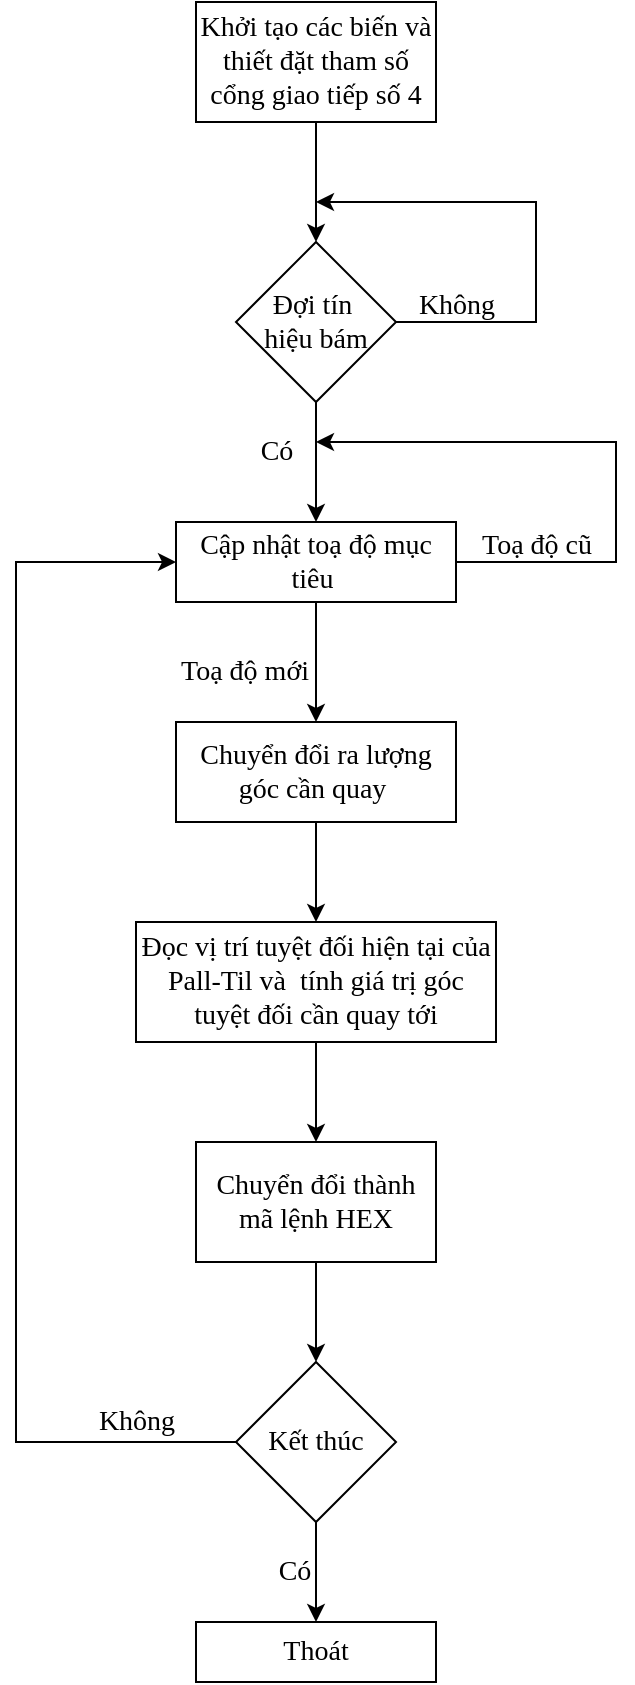 <mxfile version="24.7.1" type="github">
  <diagram name="Trang-1" id="7I5TakukpGJHKjL8-30x">
    <mxGraphModel dx="756" dy="388" grid="1" gridSize="10" guides="1" tooltips="1" connect="1" arrows="1" fold="1" page="1" pageScale="1" pageWidth="850" pageHeight="1100" math="0" shadow="0">
      <root>
        <mxCell id="0" />
        <mxCell id="1" parent="0" />
        <mxCell id="GQ-Tv65XWMKTHMrCsf23-3" value="" style="edgeStyle=orthogonalEdgeStyle;rounded=0;orthogonalLoop=1;jettySize=auto;html=1;fontFamily=Times New Roman;fontSize=14;" edge="1" parent="1" source="GQ-Tv65XWMKTHMrCsf23-1" target="GQ-Tv65XWMKTHMrCsf23-2">
          <mxGeometry relative="1" as="geometry" />
        </mxCell>
        <mxCell id="GQ-Tv65XWMKTHMrCsf23-1" value="Khởi tạo các biến và thiết đặt tham số cổng giao tiếp số 4" style="rounded=0;whiteSpace=wrap;html=1;fontFamily=Times New Roman;fontSize=14;" vertex="1" parent="1">
          <mxGeometry x="310" y="50" width="120" height="60" as="geometry" />
        </mxCell>
        <mxCell id="GQ-Tv65XWMKTHMrCsf23-5" value="" style="edgeStyle=orthogonalEdgeStyle;rounded=0;orthogonalLoop=1;jettySize=auto;html=1;fontFamily=Times New Roman;fontSize=14;" edge="1" parent="1" source="GQ-Tv65XWMKTHMrCsf23-2" target="GQ-Tv65XWMKTHMrCsf23-4">
          <mxGeometry relative="1" as="geometry" />
        </mxCell>
        <mxCell id="GQ-Tv65XWMKTHMrCsf23-14" style="edgeStyle=orthogonalEdgeStyle;rounded=0;orthogonalLoop=1;jettySize=auto;html=1;exitX=1;exitY=0.5;exitDx=0;exitDy=0;fontFamily=Times New Roman;fontSize=14;" edge="1" parent="1" source="GQ-Tv65XWMKTHMrCsf23-2">
          <mxGeometry relative="1" as="geometry">
            <mxPoint x="370" y="150" as="targetPoint" />
            <Array as="points">
              <mxPoint x="480" y="210" />
              <mxPoint x="480" y="150" />
            </Array>
          </mxGeometry>
        </mxCell>
        <mxCell id="GQ-Tv65XWMKTHMrCsf23-2" value="Đợi tín&amp;nbsp;&lt;div style=&quot;font-size: 14px;&quot;&gt;hiệu bám&lt;/div&gt;" style="rhombus;whiteSpace=wrap;html=1;rounded=0;fontFamily=Times New Roman;fontSize=14;" vertex="1" parent="1">
          <mxGeometry x="330" y="170" width="80" height="80" as="geometry" />
        </mxCell>
        <mxCell id="GQ-Tv65XWMKTHMrCsf23-7" value="" style="edgeStyle=orthogonalEdgeStyle;rounded=0;orthogonalLoop=1;jettySize=auto;html=1;fontFamily=Times New Roman;fontSize=14;" edge="1" parent="1" source="GQ-Tv65XWMKTHMrCsf23-4" target="GQ-Tv65XWMKTHMrCsf23-6">
          <mxGeometry relative="1" as="geometry" />
        </mxCell>
        <mxCell id="GQ-Tv65XWMKTHMrCsf23-24" style="edgeStyle=orthogonalEdgeStyle;rounded=0;orthogonalLoop=1;jettySize=auto;html=1;exitX=1;exitY=0.5;exitDx=0;exitDy=0;fontFamily=Times New Roman;fontSize=14;" edge="1" parent="1" source="GQ-Tv65XWMKTHMrCsf23-4" target="GQ-Tv65XWMKTHMrCsf23-16">
          <mxGeometry relative="1" as="geometry">
            <mxPoint x="390" y="270" as="targetPoint" />
            <Array as="points">
              <mxPoint x="520" y="330" />
              <mxPoint x="520" y="270" />
            </Array>
          </mxGeometry>
        </mxCell>
        <mxCell id="GQ-Tv65XWMKTHMrCsf23-4" value="Cập nhật toạ độ mục tiêu&amp;nbsp;" style="whiteSpace=wrap;html=1;rounded=0;fontFamily=Times New Roman;fontSize=14;" vertex="1" parent="1">
          <mxGeometry x="300" y="310" width="140" height="40" as="geometry" />
        </mxCell>
        <mxCell id="GQ-Tv65XWMKTHMrCsf23-9" value="" style="edgeStyle=orthogonalEdgeStyle;rounded=0;orthogonalLoop=1;jettySize=auto;html=1;fontFamily=Times New Roman;fontSize=14;" edge="1" parent="1" source="GQ-Tv65XWMKTHMrCsf23-6" target="GQ-Tv65XWMKTHMrCsf23-8">
          <mxGeometry relative="1" as="geometry" />
        </mxCell>
        <mxCell id="GQ-Tv65XWMKTHMrCsf23-6" value="Chuyển đổi ra lượng góc cần quay&amp;nbsp;" style="whiteSpace=wrap;html=1;rounded=0;fontFamily=Times New Roman;fontSize=14;" vertex="1" parent="1">
          <mxGeometry x="300" y="410" width="140" height="50" as="geometry" />
        </mxCell>
        <mxCell id="GQ-Tv65XWMKTHMrCsf23-11" value="" style="edgeStyle=orthogonalEdgeStyle;rounded=0;orthogonalLoop=1;jettySize=auto;html=1;fontFamily=Times New Roman;fontSize=14;" edge="1" parent="1" source="GQ-Tv65XWMKTHMrCsf23-8" target="GQ-Tv65XWMKTHMrCsf23-10">
          <mxGeometry relative="1" as="geometry" />
        </mxCell>
        <mxCell id="GQ-Tv65XWMKTHMrCsf23-8" value="Đọc vị trí tuyệt đối hiện tại của Pall-Til và&amp;nbsp; tính giá trị góc tuyệt đối cần quay tới" style="whiteSpace=wrap;html=1;rounded=0;fontFamily=Times New Roman;fontSize=14;" vertex="1" parent="1">
          <mxGeometry x="280" y="510" width="180" height="60" as="geometry" />
        </mxCell>
        <mxCell id="GQ-Tv65XWMKTHMrCsf23-28" value="" style="edgeStyle=orthogonalEdgeStyle;rounded=0;orthogonalLoop=1;jettySize=auto;html=1;fontFamily=Times New Roman;fontSize=14;" edge="1" parent="1" source="GQ-Tv65XWMKTHMrCsf23-10" target="GQ-Tv65XWMKTHMrCsf23-27">
          <mxGeometry relative="1" as="geometry" />
        </mxCell>
        <mxCell id="GQ-Tv65XWMKTHMrCsf23-10" value="Chuyển đổi thành mã lệnh HEX" style="whiteSpace=wrap;html=1;rounded=0;fontFamily=Times New Roman;fontSize=14;" vertex="1" parent="1">
          <mxGeometry x="310" y="620" width="120" height="60" as="geometry" />
        </mxCell>
        <mxCell id="GQ-Tv65XWMKTHMrCsf23-15" value="Không" style="text;html=1;align=center;verticalAlign=middle;resizable=0;points=[];autosize=1;strokeColor=none;fillColor=none;fontFamily=Times New Roman;fontSize=14;" vertex="1" parent="1">
          <mxGeometry x="410" y="187" width="60" height="30" as="geometry" />
        </mxCell>
        <mxCell id="GQ-Tv65XWMKTHMrCsf23-16" value="Có" style="text;html=1;align=center;verticalAlign=middle;resizable=0;points=[];autosize=1;strokeColor=none;fillColor=none;fontFamily=Times New Roman;fontSize=14;" vertex="1" parent="1">
          <mxGeometry x="330" y="260" width="40" height="30" as="geometry" />
        </mxCell>
        <mxCell id="GQ-Tv65XWMKTHMrCsf23-25" value="Toạ độ cũ" style="text;html=1;align=center;verticalAlign=middle;resizable=0;points=[];autosize=1;strokeColor=none;fillColor=none;fontFamily=Times New Roman;fontSize=14;" vertex="1" parent="1">
          <mxGeometry x="440" y="307" width="80" height="30" as="geometry" />
        </mxCell>
        <mxCell id="GQ-Tv65XWMKTHMrCsf23-26" value="Toạ độ mới" style="text;html=1;align=center;verticalAlign=middle;resizable=0;points=[];autosize=1;strokeColor=none;fillColor=none;fontFamily=Times New Roman;fontSize=14;" vertex="1" parent="1">
          <mxGeometry x="289" y="370" width="90" height="30" as="geometry" />
        </mxCell>
        <mxCell id="GQ-Tv65XWMKTHMrCsf23-30" style="edgeStyle=orthogonalEdgeStyle;rounded=0;orthogonalLoop=1;jettySize=auto;html=1;entryX=0;entryY=0.5;entryDx=0;entryDy=0;fontFamily=Times New Roman;fontSize=14;" edge="1" parent="1" source="GQ-Tv65XWMKTHMrCsf23-27" target="GQ-Tv65XWMKTHMrCsf23-4">
          <mxGeometry relative="1" as="geometry">
            <Array as="points">
              <mxPoint x="220" y="770" />
              <mxPoint x="220" y="330" />
            </Array>
          </mxGeometry>
        </mxCell>
        <mxCell id="GQ-Tv65XWMKTHMrCsf23-32" value="" style="edgeStyle=orthogonalEdgeStyle;rounded=0;orthogonalLoop=1;jettySize=auto;html=1;fontFamily=Times New Roman;fontSize=14;" edge="1" parent="1" source="GQ-Tv65XWMKTHMrCsf23-27" target="GQ-Tv65XWMKTHMrCsf23-31">
          <mxGeometry relative="1" as="geometry" />
        </mxCell>
        <mxCell id="GQ-Tv65XWMKTHMrCsf23-27" value="Kết thúc" style="rhombus;whiteSpace=wrap;html=1;rounded=0;fontFamily=Times New Roman;fontSize=14;" vertex="1" parent="1">
          <mxGeometry x="330" y="730" width="80" height="80" as="geometry" />
        </mxCell>
        <mxCell id="GQ-Tv65XWMKTHMrCsf23-31" value="Thoát" style="whiteSpace=wrap;html=1;fontSize=14;fontFamily=Times New Roman;rounded=0;" vertex="1" parent="1">
          <mxGeometry x="310" y="860" width="120" height="30" as="geometry" />
        </mxCell>
        <mxCell id="GQ-Tv65XWMKTHMrCsf23-33" value="Có" style="text;html=1;align=center;verticalAlign=middle;resizable=0;points=[];autosize=1;strokeColor=none;fillColor=none;fontFamily=Times New Roman;fontSize=14;" vertex="1" parent="1">
          <mxGeometry x="339" y="820" width="40" height="30" as="geometry" />
        </mxCell>
        <mxCell id="GQ-Tv65XWMKTHMrCsf23-34" value="Không" style="text;html=1;align=center;verticalAlign=middle;resizable=0;points=[];autosize=1;strokeColor=none;fillColor=none;fontFamily=Times New Roman;fontSize=14;" vertex="1" parent="1">
          <mxGeometry x="250" y="745" width="60" height="30" as="geometry" />
        </mxCell>
      </root>
    </mxGraphModel>
  </diagram>
</mxfile>
